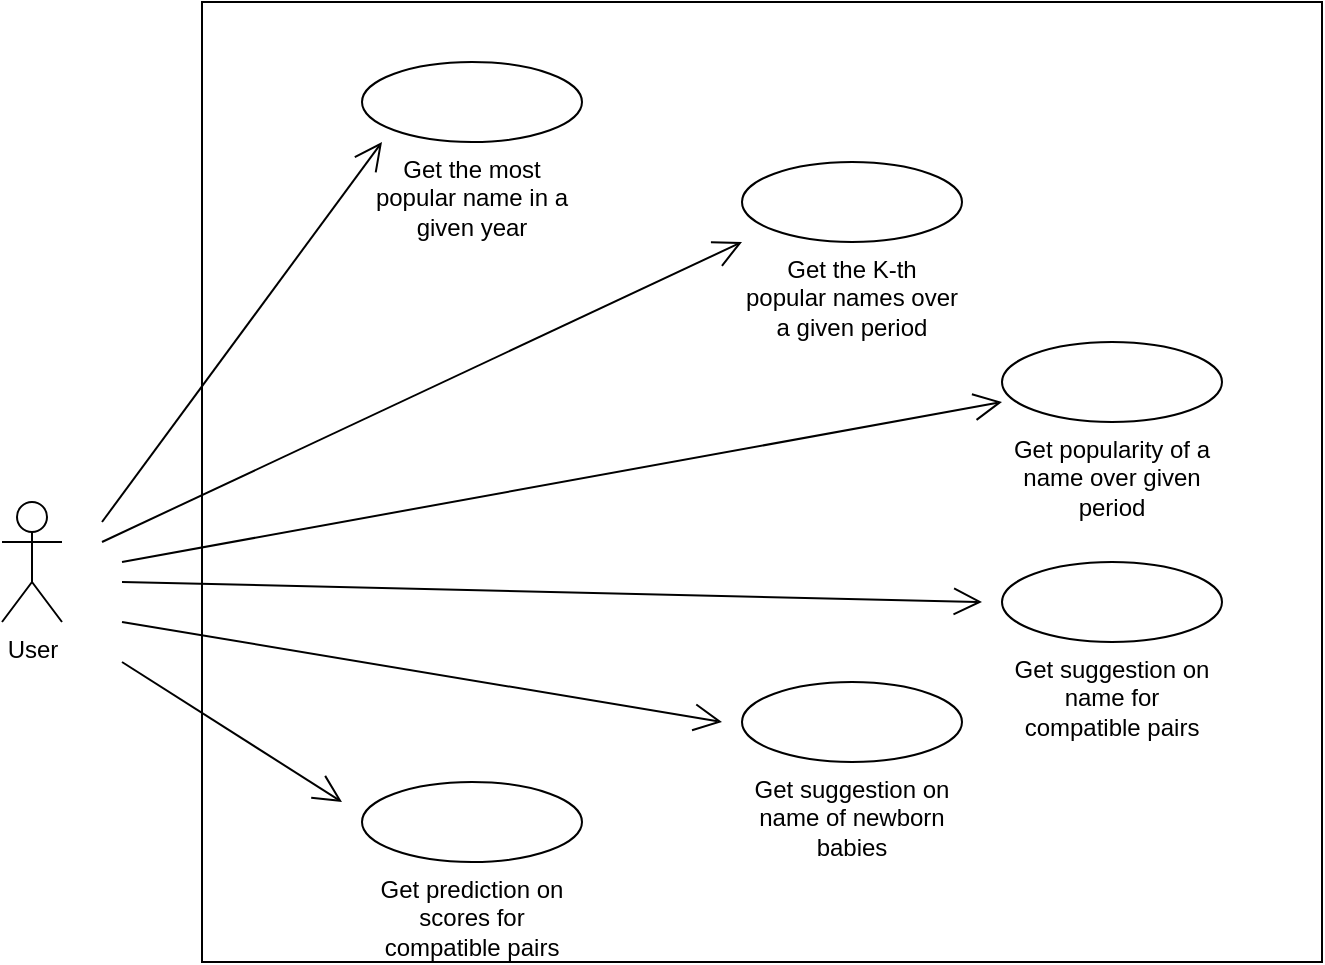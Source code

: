 <mxfile version="14.5.3" type="github">
  <diagram name="Page-1" id="e7e014a7-5840-1c2e-5031-d8a46d1fe8dd">
    <mxGraphModel dx="1038" dy="580" grid="1" gridSize="10" guides="1" tooltips="1" connect="1" arrows="1" fold="1" page="1" pageScale="1" pageWidth="1169" pageHeight="826" background="#ffffff" math="0" shadow="0">
      <root>
        <mxCell id="0" />
        <mxCell id="1" parent="0" />
        <mxCell id="kgJIWs9dI-L2FCF9qhQh-41" value="" style="rounded=0;whiteSpace=wrap;html=1;" parent="1" vertex="1">
          <mxGeometry x="340" y="60" width="560" height="480" as="geometry" />
        </mxCell>
        <mxCell id="kgJIWs9dI-L2FCF9qhQh-43" value="User" style="shape=umlActor;verticalLabelPosition=bottom;verticalAlign=top;html=1;outlineConnect=0;" parent="1" vertex="1">
          <mxGeometry x="240" y="310" width="30" height="60" as="geometry" />
        </mxCell>
        <mxCell id="kgJIWs9dI-L2FCF9qhQh-44" value="Get popularity of a name over given period" style="ellipse;whiteSpace=wrap;html=1;labelPosition=center;verticalLabelPosition=bottom;align=center;verticalAlign=top;" parent="1" vertex="1">
          <mxGeometry x="740" y="230" width="110" height="40" as="geometry" />
        </mxCell>
        <mxCell id="kgJIWs9dI-L2FCF9qhQh-48" value="Get prediction on scores for compatible pairs" style="ellipse;whiteSpace=wrap;html=1;labelPosition=center;verticalLabelPosition=bottom;align=center;verticalAlign=top;" parent="1" vertex="1">
          <mxGeometry x="420" y="450" width="110" height="40" as="geometry" />
        </mxCell>
        <mxCell id="kgJIWs9dI-L2FCF9qhQh-49" value="Get the most popular name in a given year" style="ellipse;whiteSpace=wrap;html=1;labelPosition=center;verticalLabelPosition=bottom;align=center;verticalAlign=top;" parent="1" vertex="1">
          <mxGeometry x="420" y="90" width="110" height="40" as="geometry" />
        </mxCell>
        <mxCell id="kgJIWs9dI-L2FCF9qhQh-50" value="Get the K-th popular names over a given period" style="ellipse;whiteSpace=wrap;html=1;labelPosition=center;verticalLabelPosition=bottom;align=center;verticalAlign=top;" parent="1" vertex="1">
          <mxGeometry x="610" y="140" width="110" height="40" as="geometry" />
        </mxCell>
        <mxCell id="kgJIWs9dI-L2FCF9qhQh-51" value="Get suggestion on name of newborn babies" style="ellipse;whiteSpace=wrap;html=1;labelPosition=center;verticalLabelPosition=bottom;align=center;verticalAlign=top;" parent="1" vertex="1">
          <mxGeometry x="610" y="400" width="110" height="40" as="geometry" />
        </mxCell>
        <mxCell id="kgJIWs9dI-L2FCF9qhQh-52" value="Get suggestion on name for compatible pairs" style="ellipse;whiteSpace=wrap;html=1;labelPosition=center;verticalLabelPosition=bottom;align=center;verticalAlign=top;" parent="1" vertex="1">
          <mxGeometry x="740" y="340" width="110" height="40" as="geometry" />
        </mxCell>
        <mxCell id="kgJIWs9dI-L2FCF9qhQh-55" value="" style="endArrow=open;endFill=1;endSize=12;html=1;" parent="1" edge="1">
          <mxGeometry width="160" relative="1" as="geometry">
            <mxPoint x="290" y="320" as="sourcePoint" />
            <mxPoint x="430" y="130" as="targetPoint" />
          </mxGeometry>
        </mxCell>
        <mxCell id="kgJIWs9dI-L2FCF9qhQh-56" value="" style="endArrow=open;endFill=1;endSize=12;html=1;" parent="1" edge="1">
          <mxGeometry width="160" relative="1" as="geometry">
            <mxPoint x="290" y="330" as="sourcePoint" />
            <mxPoint x="610" y="180" as="targetPoint" />
          </mxGeometry>
        </mxCell>
        <mxCell id="kgJIWs9dI-L2FCF9qhQh-57" value="" style="endArrow=open;endFill=1;endSize=12;html=1;" parent="1" edge="1">
          <mxGeometry width="160" relative="1" as="geometry">
            <mxPoint x="300" y="340" as="sourcePoint" />
            <mxPoint x="740" y="260" as="targetPoint" />
          </mxGeometry>
        </mxCell>
        <mxCell id="kgJIWs9dI-L2FCF9qhQh-58" value="" style="endArrow=open;endFill=1;endSize=12;html=1;" parent="1" edge="1">
          <mxGeometry width="160" relative="1" as="geometry">
            <mxPoint x="300" y="350" as="sourcePoint" />
            <mxPoint x="730" y="360" as="targetPoint" />
          </mxGeometry>
        </mxCell>
        <mxCell id="kgJIWs9dI-L2FCF9qhQh-59" value="" style="endArrow=open;endFill=1;endSize=12;html=1;" parent="1" edge="1">
          <mxGeometry width="160" relative="1" as="geometry">
            <mxPoint x="300" y="370" as="sourcePoint" />
            <mxPoint x="600" y="420" as="targetPoint" />
          </mxGeometry>
        </mxCell>
        <mxCell id="kgJIWs9dI-L2FCF9qhQh-60" value="" style="endArrow=open;endFill=1;endSize=12;html=1;" parent="1" edge="1">
          <mxGeometry width="160" relative="1" as="geometry">
            <mxPoint x="300" y="390" as="sourcePoint" />
            <mxPoint x="410" y="460" as="targetPoint" />
          </mxGeometry>
        </mxCell>
      </root>
    </mxGraphModel>
  </diagram>
</mxfile>
